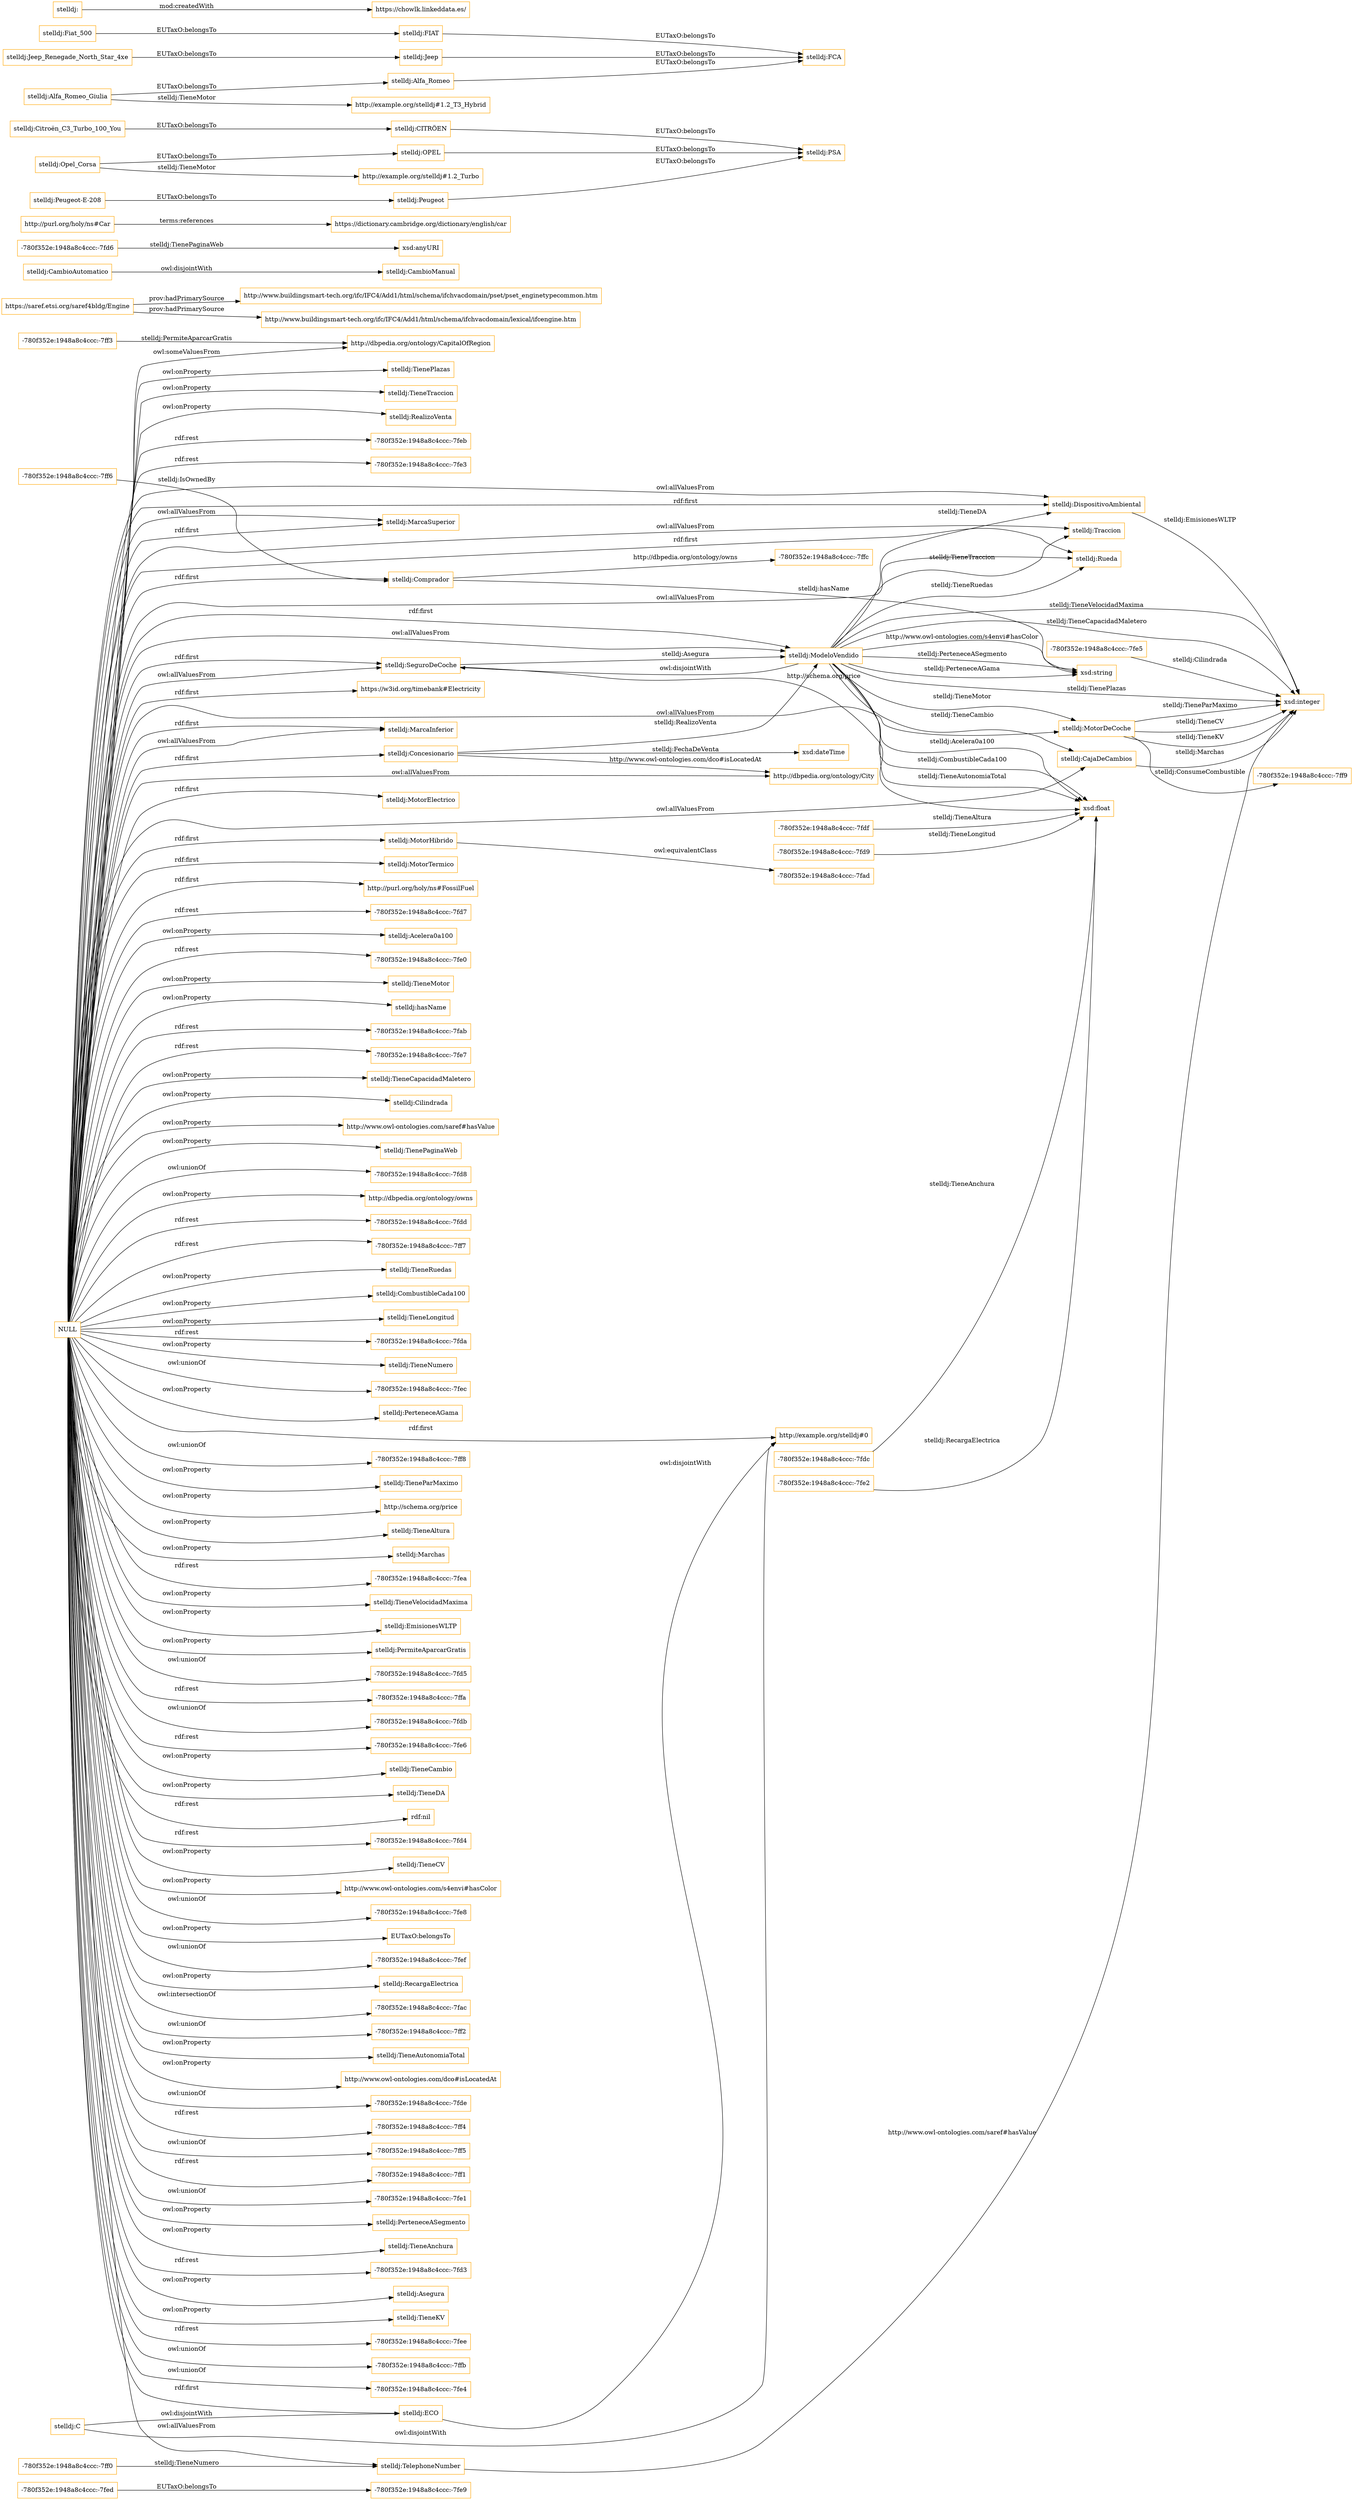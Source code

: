 digraph ar2dtool_diagram { 
rankdir=LR;
size="1501"
node [shape = rectangle, color="orange"]; "-780f352e:1948a8c4ccc:-7fed" "-780f352e:1948a8c4ccc:-7ff3" "-780f352e:1948a8c4ccc:-7fdc" "-780f352e:1948a8c4ccc:-7fe2" "stelldj:Traccion" "-780f352e:1948a8c4ccc:-7fdf" "stelldj:SeguroDeCoche" "stelldj:MarcaSuperior" "http://dbpedia.org/ontology/CapitalOfRegion" "-780f352e:1948a8c4ccc:-7ff0" "stelldj:DispositivoAmbiental" "-780f352e:1948a8c4ccc:-7fad" "https://saref.etsi.org/saref4bldg/Engine" "-780f352e:1948a8c4ccc:-7fd9" "stelldj:TelephoneNumber" "stelldj:Comprador" "stelldj:MotorDeCoche" "-780f352e:1948a8c4ccc:-7ffc" "stelldj:Rueda" "stelldj:Concesionario" "-780f352e:1948a8c4ccc:-7ff6" "stelldj:CambioManual" "-780f352e:1948a8c4ccc:-7fe5" "https://w3id.org/timebank#Electricity" "stelldj:CajaDeCambios" "stelldj:MarcaInferior" "-780f352e:1948a8c4ccc:-7fd6" "stelldj:CambioAutomatico" "-780f352e:1948a8c4ccc:-7fe9" "http://dbpedia.org/ontology/City" "stelldj:C" "stelldj:ECO" "http://purl.org/holy/ns#Car" "stelldj:ModeloVendido" "stelldj:MotorElectrico" "stelldj:MotorHibrido" "http://example.org/stelldj#0" "-780f352e:1948a8c4ccc:-7ff9" "stelldj:MotorTermico" "http://purl.org/holy/ns#FossilFuel" ; /*classes style*/
	"stelldj:C" -> "http://example.org/stelldj#0" [ label = "owl:disjointWith" ];
	"stelldj:C" -> "stelldj:ECO" [ label = "owl:disjointWith" ];
	"stelldj:Citroën_C3_Turbo_100_You" -> "stelldj:CITRÖEN" [ label = "EUTaxO:belongsTo" ];
	"stelldj:Fiat_500" -> "stelldj:FIAT" [ label = "EUTaxO:belongsTo" ];
	"stelldj:Jeep_Renegade_North_Star_4xe" -> "stelldj:Jeep" [ label = "EUTaxO:belongsTo" ];
	"http://purl.org/holy/ns#Car" -> "https://dictionary.cambridge.org/dictionary/english/car" [ label = "terms:references" ];
	"stelldj:Opel_Corsa" -> "stelldj:OPEL" [ label = "EUTaxO:belongsTo" ];
	"stelldj:Opel_Corsa" -> "http://example.org/stelldj#1.2_Turbo" [ label = "stelldj:TieneMotor" ];
	"stelldj:Alfa_Romeo_Giulia" -> "stelldj:Alfa_Romeo" [ label = "EUTaxO:belongsTo" ];
	"stelldj:Alfa_Romeo_Giulia" -> "http://example.org/stelldj#1.2_T3_Hybrid" [ label = "stelldj:TieneMotor" ];
	"stelldj:CITRÖEN" -> "stelldj:PSA" [ label = "EUTaxO:belongsTo" ];
	"stelldj:FIAT" -> "stelldj:FCA" [ label = "EUTaxO:belongsTo" ];
	"stelldj:CambioAutomatico" -> "stelldj:CambioManual" [ label = "owl:disjointWith" ];
	"NULL" -> "stelldj:Traccion" [ label = "owl:allValuesFrom" ];
	"NULL" -> "-780f352e:1948a8c4ccc:-7fd7" [ label = "rdf:rest" ];
	"NULL" -> "stelldj:Acelera0a100" [ label = "owl:onProperty" ];
	"NULL" -> "stelldj:MarcaInferior" [ label = "owl:allValuesFrom" ];
	"NULL" -> "-780f352e:1948a8c4ccc:-7fe0" [ label = "rdf:rest" ];
	"NULL" -> "stelldj:TieneMotor" [ label = "owl:onProperty" ];
	"NULL" -> "stelldj:hasName" [ label = "owl:onProperty" ];
	"NULL" -> "-780f352e:1948a8c4ccc:-7fab" [ label = "rdf:rest" ];
	"NULL" -> "stelldj:Comprador" [ label = "rdf:first" ];
	"NULL" -> "-780f352e:1948a8c4ccc:-7fe7" [ label = "rdf:rest" ];
	"NULL" -> "stelldj:TieneCapacidadMaletero" [ label = "owl:onProperty" ];
	"NULL" -> "stelldj:Cilindrada" [ label = "owl:onProperty" ];
	"NULL" -> "stelldj:MotorTermico" [ label = "rdf:first" ];
	"NULL" -> "http://www.owl-ontologies.com/saref#hasValue" [ label = "owl:onProperty" ];
	"NULL" -> "stelldj:TienePaginaWeb" [ label = "owl:onProperty" ];
	"NULL" -> "-780f352e:1948a8c4ccc:-7fd8" [ label = "owl:unionOf" ];
	"NULL" -> "http://dbpedia.org/ontology/owns" [ label = "owl:onProperty" ];
	"NULL" -> "-780f352e:1948a8c4ccc:-7fdd" [ label = "rdf:rest" ];
	"NULL" -> "-780f352e:1948a8c4ccc:-7ff7" [ label = "rdf:rest" ];
	"NULL" -> "stelldj:TieneRuedas" [ label = "owl:onProperty" ];
	"NULL" -> "stelldj:CombustibleCada100" [ label = "owl:onProperty" ];
	"NULL" -> "stelldj:TieneLongitud" [ label = "owl:onProperty" ];
	"NULL" -> "-780f352e:1948a8c4ccc:-7fda" [ label = "rdf:rest" ];
	"NULL" -> "stelldj:TieneNumero" [ label = "owl:onProperty" ];
	"NULL" -> "http://example.org/stelldj#0" [ label = "rdf:first" ];
	"NULL" -> "-780f352e:1948a8c4ccc:-7fec" [ label = "owl:unionOf" ];
	"NULL" -> "stelldj:PerteneceAGama" [ label = "owl:onProperty" ];
	"NULL" -> "stelldj:ModeloVendido" [ label = "owl:allValuesFrom" ];
	"NULL" -> "-780f352e:1948a8c4ccc:-7ff8" [ label = "owl:unionOf" ];
	"NULL" -> "stelldj:TieneParMaximo" [ label = "owl:onProperty" ];
	"NULL" -> "http://schema.org/price" [ label = "owl:onProperty" ];
	"NULL" -> "stelldj:TieneAltura" [ label = "owl:onProperty" ];
	"NULL" -> "stelldj:Marchas" [ label = "owl:onProperty" ];
	"NULL" -> "-780f352e:1948a8c4ccc:-7fea" [ label = "rdf:rest" ];
	"NULL" -> "stelldj:TieneVelocidadMaxima" [ label = "owl:onProperty" ];
	"NULL" -> "stelldj:EmisionesWLTP" [ label = "owl:onProperty" ];
	"NULL" -> "stelldj:PermiteAparcarGratis" [ label = "owl:onProperty" ];
	"NULL" -> "-780f352e:1948a8c4ccc:-7fd5" [ label = "owl:unionOf" ];
	"NULL" -> "stelldj:ModeloVendido" [ label = "rdf:first" ];
	"NULL" -> "stelldj:Rueda" [ label = "owl:allValuesFrom" ];
	"NULL" -> "-780f352e:1948a8c4ccc:-7ffa" [ label = "rdf:rest" ];
	"NULL" -> "-780f352e:1948a8c4ccc:-7fdb" [ label = "owl:unionOf" ];
	"NULL" -> "stelldj:CajaDeCambios" [ label = "owl:allValuesFrom" ];
	"NULL" -> "-780f352e:1948a8c4ccc:-7fe6" [ label = "rdf:rest" ];
	"NULL" -> "stelldj:TieneCambio" [ label = "owl:onProperty" ];
	"NULL" -> "https://w3id.org/timebank#Electricity" [ label = "rdf:first" ];
	"NULL" -> "stelldj:TieneDA" [ label = "owl:onProperty" ];
	"NULL" -> "rdf:nil" [ label = "rdf:rest" ];
	"NULL" -> "stelldj:DispositivoAmbiental" [ label = "owl:allValuesFrom" ];
	"NULL" -> "-780f352e:1948a8c4ccc:-7fd4" [ label = "rdf:rest" ];
	"NULL" -> "stelldj:DispositivoAmbiental" [ label = "rdf:first" ];
	"NULL" -> "stelldj:TieneCV" [ label = "owl:onProperty" ];
	"NULL" -> "http://purl.org/holy/ns#FossilFuel" [ label = "rdf:first" ];
	"NULL" -> "http://www.owl-ontologies.com/s4envi#hasColor" [ label = "owl:onProperty" ];
	"NULL" -> "stelldj:MarcaSuperior" [ label = "rdf:first" ];
	"NULL" -> "-780f352e:1948a8c4ccc:-7fe8" [ label = "owl:unionOf" ];
	"NULL" -> "EUTaxO:belongsTo" [ label = "owl:onProperty" ];
	"NULL" -> "stelldj:SeguroDeCoche" [ label = "owl:allValuesFrom" ];
	"NULL" -> "stelldj:SeguroDeCoche" [ label = "rdf:first" ];
	"NULL" -> "stelldj:Concesionario" [ label = "rdf:first" ];
	"NULL" -> "stelldj:MotorElectrico" [ label = "rdf:first" ];
	"NULL" -> "-780f352e:1948a8c4ccc:-7fef" [ label = "owl:unionOf" ];
	"NULL" -> "stelldj:RecargaElectrica" [ label = "owl:onProperty" ];
	"NULL" -> "stelldj:Rueda" [ label = "rdf:first" ];
	"NULL" -> "-780f352e:1948a8c4ccc:-7fac" [ label = "owl:intersectionOf" ];
	"NULL" -> "-780f352e:1948a8c4ccc:-7ff2" [ label = "owl:unionOf" ];
	"NULL" -> "stelldj:ECO" [ label = "rdf:first" ];
	"NULL" -> "stelldj:TieneAutonomiaTotal" [ label = "owl:onProperty" ];
	"NULL" -> "http://www.owl-ontologies.com/dco#isLocatedAt" [ label = "owl:onProperty" ];
	"NULL" -> "-780f352e:1948a8c4ccc:-7fde" [ label = "owl:unionOf" ];
	"NULL" -> "-780f352e:1948a8c4ccc:-7ff4" [ label = "rdf:rest" ];
	"NULL" -> "stelldj:MarcaInferior" [ label = "rdf:first" ];
	"NULL" -> "-780f352e:1948a8c4ccc:-7ff5" [ label = "owl:unionOf" ];
	"NULL" -> "-780f352e:1948a8c4ccc:-7ff1" [ label = "rdf:rest" ];
	"NULL" -> "-780f352e:1948a8c4ccc:-7fe1" [ label = "owl:unionOf" ];
	"NULL" -> "http://dbpedia.org/ontology/CapitalOfRegion" [ label = "owl:someValuesFrom" ];
	"NULL" -> "stelldj:MotorHibrido" [ label = "rdf:first" ];
	"NULL" -> "stelldj:PerteneceASegmento" [ label = "owl:onProperty" ];
	"NULL" -> "stelldj:TieneAnchura" [ label = "owl:onProperty" ];
	"NULL" -> "stelldj:TelephoneNumber" [ label = "owl:allValuesFrom" ];
	"NULL" -> "http://dbpedia.org/ontology/City" [ label = "owl:allValuesFrom" ];
	"NULL" -> "stelldj:MotorDeCoche" [ label = "owl:allValuesFrom" ];
	"NULL" -> "-780f352e:1948a8c4ccc:-7fd3" [ label = "rdf:rest" ];
	"NULL" -> "stelldj:Asegura" [ label = "owl:onProperty" ];
	"NULL" -> "stelldj:MarcaSuperior" [ label = "owl:allValuesFrom" ];
	"NULL" -> "stelldj:TieneKV" [ label = "owl:onProperty" ];
	"NULL" -> "-780f352e:1948a8c4ccc:-7fee" [ label = "rdf:rest" ];
	"NULL" -> "-780f352e:1948a8c4ccc:-7ffb" [ label = "owl:unionOf" ];
	"NULL" -> "-780f352e:1948a8c4ccc:-7fe4" [ label = "owl:unionOf" ];
	"NULL" -> "stelldj:TienePlazas" [ label = "owl:onProperty" ];
	"NULL" -> "stelldj:TieneTraccion" [ label = "owl:onProperty" ];
	"NULL" -> "stelldj:RealizoVenta" [ label = "owl:onProperty" ];
	"NULL" -> "-780f352e:1948a8c4ccc:-7feb" [ label = "rdf:rest" ];
	"NULL" -> "-780f352e:1948a8c4ccc:-7fe3" [ label = "rdf:rest" ];
	"stelldj:Alfa_Romeo" -> "stelldj:FCA" [ label = "EUTaxO:belongsTo" ];
	"stelldj:Peugeot" -> "stelldj:PSA" [ label = "EUTaxO:belongsTo" ];
	"stelldj:Jeep" -> "stelldj:FCA" [ label = "EUTaxO:belongsTo" ];
	"stelldj:OPEL" -> "stelldj:PSA" [ label = "EUTaxO:belongsTo" ];
	"stelldj:MotorHibrido" -> "-780f352e:1948a8c4ccc:-7fad" [ label = "owl:equivalentClass" ];
	"stelldj:Peugeot-E-208" -> "stelldj:Peugeot" [ label = "EUTaxO:belongsTo" ];
	"https://saref.etsi.org/saref4bldg/Engine" -> "http://www.buildingsmart-tech.org/ifc/IFC4/Add1/html/schema/ifchvacdomain/pset/pset_enginetypecommon.htm" [ label = "prov:hadPrimarySource" ];
	"https://saref.etsi.org/saref4bldg/Engine" -> "http://www.buildingsmart-tech.org/ifc/IFC4/Add1/html/schema/ifchvacdomain/lexical/ifcengine.htm" [ label = "prov:hadPrimarySource" ];
	"stelldj:ECO" -> "http://example.org/stelldj#0" [ label = "owl:disjointWith" ];
	"stelldj:ModeloVendido" -> "stelldj:SeguroDeCoche" [ label = "owl:disjointWith" ];
	"stelldj:" -> "https://chowlk.linkeddata.es/" [ label = "mod:createdWith" ];
	"-780f352e:1948a8c4ccc:-7ff6" -> "stelldj:Comprador" [ label = "stelldj:IsOwnedBy" ];
	"stelldj:Comprador" -> "xsd:string" [ label = "stelldj:hasName" ];
	"stelldj:Concesionario" -> "xsd:dateTime" [ label = "stelldj:FechaDeVenta" ];
	"-780f352e:1948a8c4ccc:-7ff0" -> "stelldj:TelephoneNumber" [ label = "stelldj:TieneNumero" ];
	"stelldj:ModeloVendido" -> "stelldj:Traccion" [ label = "stelldj:TieneTraccion" ];
	"-780f352e:1948a8c4ccc:-7fd6" -> "xsd:anyURI" [ label = "stelldj:TienePaginaWeb" ];
	"-780f352e:1948a8c4ccc:-7fd9" -> "xsd:float" [ label = "stelldj:TieneLongitud" ];
	"-780f352e:1948a8c4ccc:-7fdf" -> "xsd:float" [ label = "stelldj:TieneAltura" ];
	"stelldj:ModeloVendido" -> "xsd:float" [ label = "stelldj:Acelera0a100" ];
	"stelldj:MotorDeCoche" -> "xsd:integer" [ label = "stelldj:TieneCV" ];
	"stelldj:TelephoneNumber" -> "xsd:integer" [ label = "http://www.owl-ontologies.com/saref#hasValue" ];
	"stelldj:ModeloVendido" -> "stelldj:Rueda" [ label = "stelldj:TieneRuedas" ];
	"stelldj:MotorDeCoche" -> "-780f352e:1948a8c4ccc:-7ff9" [ label = "stelldj:ConsumeCombustible" ];
	"stelldj:Concesionario" -> "stelldj:ModeloVendido" [ label = "stelldj:RealizoVenta" ];
	"stelldj:Concesionario" -> "http://dbpedia.org/ontology/City" [ label = "http://www.owl-ontologies.com/dco#isLocatedAt" ];
	"stelldj:SeguroDeCoche" -> "xsd:float" [ label = "http://schema.org/price" ];
	"stelldj:SeguroDeCoche" -> "stelldj:ModeloVendido" [ label = "stelldj:Asegura" ];
	"stelldj:ModeloVendido" -> "stelldj:DispositivoAmbiental" [ label = "stelldj:TieneDA" ];
	"stelldj:ModeloVendido" -> "stelldj:CajaDeCambios" [ label = "stelldj:TieneCambio" ];
	"stelldj:ModeloVendido" -> "xsd:float" [ label = "stelldj:CombustibleCada100" ];
	"-780f352e:1948a8c4ccc:-7fdc" -> "xsd:float" [ label = "stelldj:TieneAnchura" ];
	"stelldj:ModeloVendido" -> "xsd:string" [ label = "stelldj:PerteneceAGama" ];
	"stelldj:ModeloVendido" -> "xsd:integer" [ label = "stelldj:TieneVelocidadMaxima" ];
	"stelldj:ModeloVendido" -> "xsd:integer" [ label = "stelldj:TieneCapacidadMaletero" ];
	"stelldj:MotorDeCoche" -> "xsd:integer" [ label = "stelldj:TieneKV" ];
	"stelldj:ModeloVendido" -> "xsd:string" [ label = "http://www.owl-ontologies.com/s4envi#hasColor" ];
	"stelldj:ModeloVendido" -> "xsd:float" [ label = "stelldj:TieneAutonomiaTotal" ];
	"-780f352e:1948a8c4ccc:-7fed" -> "-780f352e:1948a8c4ccc:-7fe9" [ label = "EUTaxO:belongsTo" ];
	"stelldj:CajaDeCambios" -> "xsd:integer" [ label = "stelldj:Marchas" ];
	"stelldj:ModeloVendido" -> "stelldj:MotorDeCoche" [ label = "stelldj:TieneMotor" ];
	"stelldj:ModeloVendido" -> "xsd:string" [ label = "stelldj:PerteneceASegmento" ];
	"-780f352e:1948a8c4ccc:-7fe2" -> "xsd:float" [ label = "stelldj:RecargaElectrica" ];
	"stelldj:Comprador" -> "-780f352e:1948a8c4ccc:-7ffc" [ label = "http://dbpedia.org/ontology/owns" ];
	"stelldj:ModeloVendido" -> "xsd:integer" [ label = "stelldj:TienePlazas" ];
	"stelldj:MotorDeCoche" -> "xsd:integer" [ label = "stelldj:TieneParMaximo" ];
	"-780f352e:1948a8c4ccc:-7fe5" -> "xsd:integer" [ label = "stelldj:Cilindrada" ];
	"stelldj:DispositivoAmbiental" -> "xsd:integer" [ label = "stelldj:EmisionesWLTP" ];
	"-780f352e:1948a8c4ccc:-7ff3" -> "http://dbpedia.org/ontology/CapitalOfRegion" [ label = "stelldj:PermiteAparcarGratis" ];

}
